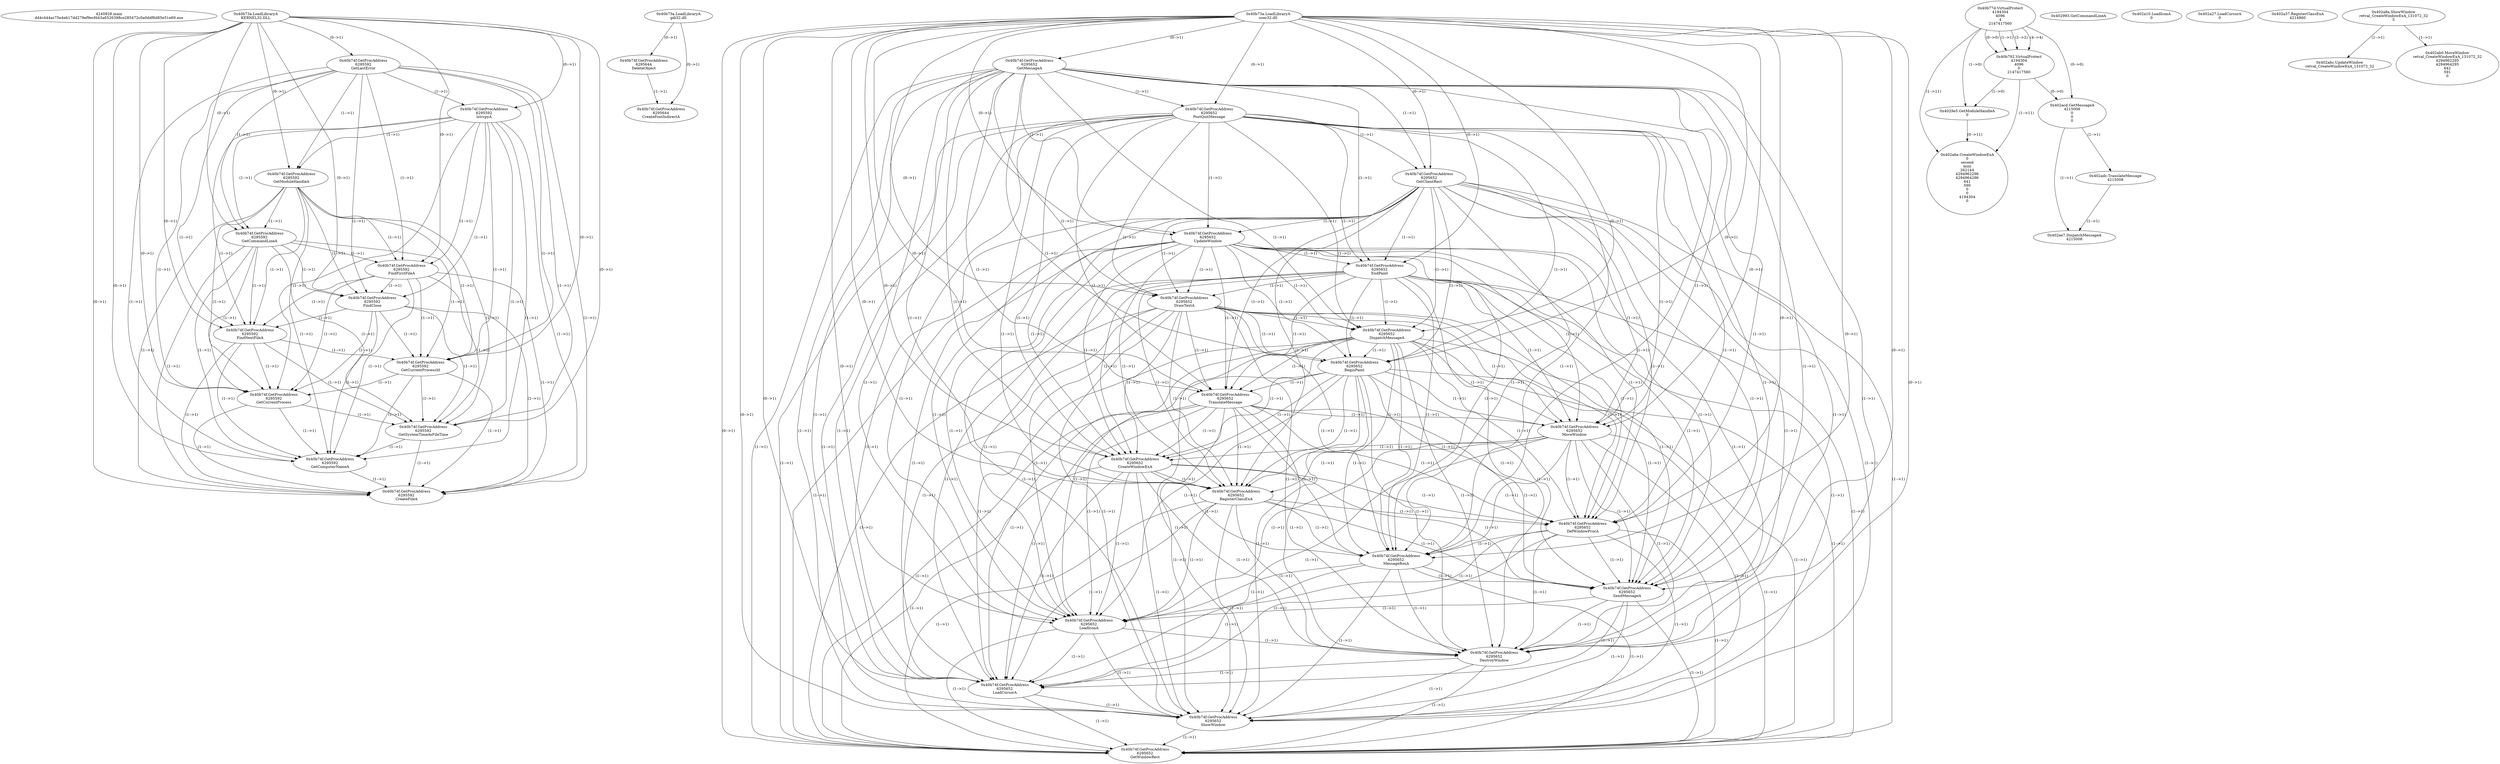 // Global SCDG with merge call
digraph {
	0 [label="4240928.main
dd4c444ac75e4eb17dd279ef9ecfd43a6526398ce285472c0a0ddf6d85e51e69.exe"]
	1 [label="0x40b73a.LoadLibraryA
KERNEL32.DLL"]
	2 [label="0x40b74f.GetProcAddress
6295592
GetLastError"]
	1 -> 2 [label="(0-->1)"]
	3 [label="0x40b74f.GetProcAddress
6295592
lstrcpyA"]
	1 -> 3 [label="(0-->1)"]
	2 -> 3 [label="(1-->1)"]
	4 [label="0x40b74f.GetProcAddress
6295592
GetModuleHandleA"]
	1 -> 4 [label="(0-->1)"]
	2 -> 4 [label="(1-->1)"]
	3 -> 4 [label="(1-->1)"]
	5 [label="0x40b74f.GetProcAddress
6295592
GetCommandLineA"]
	1 -> 5 [label="(0-->1)"]
	2 -> 5 [label="(1-->1)"]
	3 -> 5 [label="(1-->1)"]
	4 -> 5 [label="(1-->1)"]
	6 [label="0x40b74f.GetProcAddress
6295592
FindFirstFileA"]
	1 -> 6 [label="(0-->1)"]
	2 -> 6 [label="(1-->1)"]
	3 -> 6 [label="(1-->1)"]
	4 -> 6 [label="(1-->1)"]
	5 -> 6 [label="(1-->1)"]
	7 [label="0x40b74f.GetProcAddress
6295592
FindClose"]
	1 -> 7 [label="(0-->1)"]
	2 -> 7 [label="(1-->1)"]
	3 -> 7 [label="(1-->1)"]
	4 -> 7 [label="(1-->1)"]
	5 -> 7 [label="(1-->1)"]
	6 -> 7 [label="(1-->1)"]
	8 [label="0x40b74f.GetProcAddress
6295592
FindNextFileA"]
	1 -> 8 [label="(0-->1)"]
	2 -> 8 [label="(1-->1)"]
	3 -> 8 [label="(1-->1)"]
	4 -> 8 [label="(1-->1)"]
	5 -> 8 [label="(1-->1)"]
	6 -> 8 [label="(1-->1)"]
	7 -> 8 [label="(1-->1)"]
	9 [label="0x40b74f.GetProcAddress
6295592
GetCurrentProcessId"]
	1 -> 9 [label="(0-->1)"]
	2 -> 9 [label="(1-->1)"]
	3 -> 9 [label="(1-->1)"]
	4 -> 9 [label="(1-->1)"]
	5 -> 9 [label="(1-->1)"]
	6 -> 9 [label="(1-->1)"]
	7 -> 9 [label="(1-->1)"]
	8 -> 9 [label="(1-->1)"]
	10 [label="0x40b74f.GetProcAddress
6295592
GetCurrentProcess"]
	1 -> 10 [label="(0-->1)"]
	2 -> 10 [label="(1-->1)"]
	3 -> 10 [label="(1-->1)"]
	4 -> 10 [label="(1-->1)"]
	5 -> 10 [label="(1-->1)"]
	6 -> 10 [label="(1-->1)"]
	7 -> 10 [label="(1-->1)"]
	8 -> 10 [label="(1-->1)"]
	9 -> 10 [label="(1-->1)"]
	11 [label="0x40b74f.GetProcAddress
6295592
GetSystemTimeAsFileTime"]
	1 -> 11 [label="(0-->1)"]
	2 -> 11 [label="(1-->1)"]
	3 -> 11 [label="(1-->1)"]
	4 -> 11 [label="(1-->1)"]
	5 -> 11 [label="(1-->1)"]
	6 -> 11 [label="(1-->1)"]
	7 -> 11 [label="(1-->1)"]
	8 -> 11 [label="(1-->1)"]
	9 -> 11 [label="(1-->1)"]
	10 -> 11 [label="(1-->1)"]
	12 [label="0x40b74f.GetProcAddress
6295592
GetComputerNameA"]
	1 -> 12 [label="(0-->1)"]
	2 -> 12 [label="(1-->1)"]
	3 -> 12 [label="(1-->1)"]
	4 -> 12 [label="(1-->1)"]
	5 -> 12 [label="(1-->1)"]
	6 -> 12 [label="(1-->1)"]
	7 -> 12 [label="(1-->1)"]
	8 -> 12 [label="(1-->1)"]
	9 -> 12 [label="(1-->1)"]
	10 -> 12 [label="(1-->1)"]
	11 -> 12 [label="(1-->1)"]
	13 [label="0x40b74f.GetProcAddress
6295592
CreateFileA"]
	1 -> 13 [label="(0-->1)"]
	2 -> 13 [label="(1-->1)"]
	3 -> 13 [label="(1-->1)"]
	4 -> 13 [label="(1-->1)"]
	5 -> 13 [label="(1-->1)"]
	6 -> 13 [label="(1-->1)"]
	7 -> 13 [label="(1-->1)"]
	8 -> 13 [label="(1-->1)"]
	9 -> 13 [label="(1-->1)"]
	10 -> 13 [label="(1-->1)"]
	11 -> 13 [label="(1-->1)"]
	12 -> 13 [label="(1-->1)"]
	14 [label="0x40b73a.LoadLibraryA
gdi32.dll"]
	15 [label="0x40b74f.GetProcAddress
6295644
DeleteObject"]
	14 -> 15 [label="(0-->1)"]
	16 [label="0x40b74f.GetProcAddress
6295644
CreateFontIndirectA"]
	14 -> 16 [label="(0-->1)"]
	15 -> 16 [label="(1-->1)"]
	17 [label="0x40b73a.LoadLibraryA
user32.dll"]
	18 [label="0x40b74f.GetProcAddress
6295652
GetMessageA"]
	17 -> 18 [label="(0-->1)"]
	19 [label="0x40b74f.GetProcAddress
6295652
PostQuitMessage"]
	17 -> 19 [label="(0-->1)"]
	18 -> 19 [label="(1-->1)"]
	20 [label="0x40b74f.GetProcAddress
6295652
GetClientRect"]
	17 -> 20 [label="(0-->1)"]
	18 -> 20 [label="(1-->1)"]
	19 -> 20 [label="(1-->1)"]
	21 [label="0x40b74f.GetProcAddress
6295652
UpdateWindow"]
	17 -> 21 [label="(0-->1)"]
	18 -> 21 [label="(1-->1)"]
	19 -> 21 [label="(1-->1)"]
	20 -> 21 [label="(1-->1)"]
	22 [label="0x40b74f.GetProcAddress
6295652
EndPaint"]
	17 -> 22 [label="(0-->1)"]
	18 -> 22 [label="(1-->1)"]
	19 -> 22 [label="(1-->1)"]
	20 -> 22 [label="(1-->1)"]
	21 -> 22 [label="(1-->1)"]
	23 [label="0x40b74f.GetProcAddress
6295652
DrawTextA"]
	17 -> 23 [label="(0-->1)"]
	18 -> 23 [label="(1-->1)"]
	19 -> 23 [label="(1-->1)"]
	20 -> 23 [label="(1-->1)"]
	21 -> 23 [label="(1-->1)"]
	22 -> 23 [label="(1-->1)"]
	24 [label="0x40b74f.GetProcAddress
6295652
DispatchMessageA"]
	17 -> 24 [label="(0-->1)"]
	18 -> 24 [label="(1-->1)"]
	19 -> 24 [label="(1-->1)"]
	20 -> 24 [label="(1-->1)"]
	21 -> 24 [label="(1-->1)"]
	22 -> 24 [label="(1-->1)"]
	23 -> 24 [label="(1-->1)"]
	25 [label="0x40b74f.GetProcAddress
6295652
BeginPaint"]
	17 -> 25 [label="(0-->1)"]
	18 -> 25 [label="(1-->1)"]
	19 -> 25 [label="(1-->1)"]
	20 -> 25 [label="(1-->1)"]
	21 -> 25 [label="(1-->1)"]
	22 -> 25 [label="(1-->1)"]
	23 -> 25 [label="(1-->1)"]
	24 -> 25 [label="(1-->1)"]
	26 [label="0x40b74f.GetProcAddress
6295652
TranslateMessage"]
	17 -> 26 [label="(0-->1)"]
	18 -> 26 [label="(1-->1)"]
	19 -> 26 [label="(1-->1)"]
	20 -> 26 [label="(1-->1)"]
	21 -> 26 [label="(1-->1)"]
	22 -> 26 [label="(1-->1)"]
	23 -> 26 [label="(1-->1)"]
	24 -> 26 [label="(1-->1)"]
	25 -> 26 [label="(1-->1)"]
	27 [label="0x40b74f.GetProcAddress
6295652
MoveWindow"]
	17 -> 27 [label="(0-->1)"]
	18 -> 27 [label="(1-->1)"]
	19 -> 27 [label="(1-->1)"]
	20 -> 27 [label="(1-->1)"]
	21 -> 27 [label="(1-->1)"]
	22 -> 27 [label="(1-->1)"]
	23 -> 27 [label="(1-->1)"]
	24 -> 27 [label="(1-->1)"]
	25 -> 27 [label="(1-->1)"]
	26 -> 27 [label="(1-->1)"]
	28 [label="0x40b74f.GetProcAddress
6295652
CreateWindowExA"]
	17 -> 28 [label="(0-->1)"]
	18 -> 28 [label="(1-->1)"]
	19 -> 28 [label="(1-->1)"]
	20 -> 28 [label="(1-->1)"]
	21 -> 28 [label="(1-->1)"]
	22 -> 28 [label="(1-->1)"]
	23 -> 28 [label="(1-->1)"]
	24 -> 28 [label="(1-->1)"]
	25 -> 28 [label="(1-->1)"]
	26 -> 28 [label="(1-->1)"]
	27 -> 28 [label="(1-->1)"]
	29 [label="0x40b74f.GetProcAddress
6295652
RegisterClassExA"]
	17 -> 29 [label="(0-->1)"]
	18 -> 29 [label="(1-->1)"]
	19 -> 29 [label="(1-->1)"]
	20 -> 29 [label="(1-->1)"]
	21 -> 29 [label="(1-->1)"]
	22 -> 29 [label="(1-->1)"]
	23 -> 29 [label="(1-->1)"]
	24 -> 29 [label="(1-->1)"]
	25 -> 29 [label="(1-->1)"]
	26 -> 29 [label="(1-->1)"]
	27 -> 29 [label="(1-->1)"]
	28 -> 29 [label="(1-->1)"]
	30 [label="0x40b74f.GetProcAddress
6295652
DefWindowProcA"]
	17 -> 30 [label="(0-->1)"]
	18 -> 30 [label="(1-->1)"]
	19 -> 30 [label="(1-->1)"]
	20 -> 30 [label="(1-->1)"]
	21 -> 30 [label="(1-->1)"]
	22 -> 30 [label="(1-->1)"]
	23 -> 30 [label="(1-->1)"]
	24 -> 30 [label="(1-->1)"]
	25 -> 30 [label="(1-->1)"]
	26 -> 30 [label="(1-->1)"]
	27 -> 30 [label="(1-->1)"]
	28 -> 30 [label="(1-->1)"]
	29 -> 30 [label="(1-->1)"]
	31 [label="0x40b74f.GetProcAddress
6295652
MessageBoxA"]
	17 -> 31 [label="(0-->1)"]
	18 -> 31 [label="(1-->1)"]
	19 -> 31 [label="(1-->1)"]
	20 -> 31 [label="(1-->1)"]
	21 -> 31 [label="(1-->1)"]
	22 -> 31 [label="(1-->1)"]
	23 -> 31 [label="(1-->1)"]
	24 -> 31 [label="(1-->1)"]
	25 -> 31 [label="(1-->1)"]
	26 -> 31 [label="(1-->1)"]
	27 -> 31 [label="(1-->1)"]
	28 -> 31 [label="(1-->1)"]
	29 -> 31 [label="(1-->1)"]
	30 -> 31 [label="(1-->1)"]
	32 [label="0x40b74f.GetProcAddress
6295652
SendMessageA"]
	17 -> 32 [label="(0-->1)"]
	18 -> 32 [label="(1-->1)"]
	19 -> 32 [label="(1-->1)"]
	20 -> 32 [label="(1-->1)"]
	21 -> 32 [label="(1-->1)"]
	22 -> 32 [label="(1-->1)"]
	23 -> 32 [label="(1-->1)"]
	24 -> 32 [label="(1-->1)"]
	25 -> 32 [label="(1-->1)"]
	26 -> 32 [label="(1-->1)"]
	27 -> 32 [label="(1-->1)"]
	28 -> 32 [label="(1-->1)"]
	29 -> 32 [label="(1-->1)"]
	30 -> 32 [label="(1-->1)"]
	31 -> 32 [label="(1-->1)"]
	33 [label="0x40b74f.GetProcAddress
6295652
LoadIconA"]
	17 -> 33 [label="(0-->1)"]
	18 -> 33 [label="(1-->1)"]
	19 -> 33 [label="(1-->1)"]
	20 -> 33 [label="(1-->1)"]
	21 -> 33 [label="(1-->1)"]
	22 -> 33 [label="(1-->1)"]
	23 -> 33 [label="(1-->1)"]
	24 -> 33 [label="(1-->1)"]
	25 -> 33 [label="(1-->1)"]
	26 -> 33 [label="(1-->1)"]
	27 -> 33 [label="(1-->1)"]
	28 -> 33 [label="(1-->1)"]
	29 -> 33 [label="(1-->1)"]
	30 -> 33 [label="(1-->1)"]
	31 -> 33 [label="(1-->1)"]
	32 -> 33 [label="(1-->1)"]
	34 [label="0x40b74f.GetProcAddress
6295652
DestroyWindow"]
	17 -> 34 [label="(0-->1)"]
	18 -> 34 [label="(1-->1)"]
	19 -> 34 [label="(1-->1)"]
	20 -> 34 [label="(1-->1)"]
	21 -> 34 [label="(1-->1)"]
	22 -> 34 [label="(1-->1)"]
	23 -> 34 [label="(1-->1)"]
	24 -> 34 [label="(1-->1)"]
	25 -> 34 [label="(1-->1)"]
	26 -> 34 [label="(1-->1)"]
	27 -> 34 [label="(1-->1)"]
	28 -> 34 [label="(1-->1)"]
	29 -> 34 [label="(1-->1)"]
	30 -> 34 [label="(1-->1)"]
	31 -> 34 [label="(1-->1)"]
	32 -> 34 [label="(1-->1)"]
	33 -> 34 [label="(1-->1)"]
	35 [label="0x40b74f.GetProcAddress
6295652
LoadCursorA"]
	17 -> 35 [label="(0-->1)"]
	18 -> 35 [label="(1-->1)"]
	19 -> 35 [label="(1-->1)"]
	20 -> 35 [label="(1-->1)"]
	21 -> 35 [label="(1-->1)"]
	22 -> 35 [label="(1-->1)"]
	23 -> 35 [label="(1-->1)"]
	24 -> 35 [label="(1-->1)"]
	25 -> 35 [label="(1-->1)"]
	26 -> 35 [label="(1-->1)"]
	27 -> 35 [label="(1-->1)"]
	28 -> 35 [label="(1-->1)"]
	29 -> 35 [label="(1-->1)"]
	30 -> 35 [label="(1-->1)"]
	31 -> 35 [label="(1-->1)"]
	32 -> 35 [label="(1-->1)"]
	33 -> 35 [label="(1-->1)"]
	34 -> 35 [label="(1-->1)"]
	36 [label="0x40b74f.GetProcAddress
6295652
ShowWindow"]
	17 -> 36 [label="(0-->1)"]
	18 -> 36 [label="(1-->1)"]
	19 -> 36 [label="(1-->1)"]
	20 -> 36 [label="(1-->1)"]
	21 -> 36 [label="(1-->1)"]
	22 -> 36 [label="(1-->1)"]
	23 -> 36 [label="(1-->1)"]
	24 -> 36 [label="(1-->1)"]
	25 -> 36 [label="(1-->1)"]
	26 -> 36 [label="(1-->1)"]
	27 -> 36 [label="(1-->1)"]
	28 -> 36 [label="(1-->1)"]
	29 -> 36 [label="(1-->1)"]
	30 -> 36 [label="(1-->1)"]
	31 -> 36 [label="(1-->1)"]
	32 -> 36 [label="(1-->1)"]
	33 -> 36 [label="(1-->1)"]
	34 -> 36 [label="(1-->1)"]
	35 -> 36 [label="(1-->1)"]
	37 [label="0x40b74f.GetProcAddress
6295652
GetWindowRect"]
	17 -> 37 [label="(0-->1)"]
	18 -> 37 [label="(1-->1)"]
	19 -> 37 [label="(1-->1)"]
	20 -> 37 [label="(1-->1)"]
	21 -> 37 [label="(1-->1)"]
	22 -> 37 [label="(1-->1)"]
	23 -> 37 [label="(1-->1)"]
	24 -> 37 [label="(1-->1)"]
	25 -> 37 [label="(1-->1)"]
	26 -> 37 [label="(1-->1)"]
	27 -> 37 [label="(1-->1)"]
	28 -> 37 [label="(1-->1)"]
	29 -> 37 [label="(1-->1)"]
	30 -> 37 [label="(1-->1)"]
	31 -> 37 [label="(1-->1)"]
	32 -> 37 [label="(1-->1)"]
	33 -> 37 [label="(1-->1)"]
	34 -> 37 [label="(1-->1)"]
	35 -> 37 [label="(1-->1)"]
	36 -> 37 [label="(1-->1)"]
	38 [label="0x40b77d.VirtualProtect
4194304
4096
4
2147417560"]
	39 [label="0x40b792.VirtualProtect
4194304
4096
0
2147417560"]
	38 -> 39 [label="(1-->1)"]
	38 -> 39 [label="(2-->2)"]
	38 -> 39 [label="(4-->4)"]
	38 -> 39 [label="(0-->0)"]
	40 [label="0x402993.GetCommandLineA
"]
	41 [label="0x4029e5.GetModuleHandleA
0"]
	38 -> 41 [label="(1-->0)"]
	39 -> 41 [label="(1-->0)"]
	42 [label="0x402a10.LoadIconA
0
"]
	43 [label="0x402a27.LoadCursorA
0
"]
	44 [label="0x402a37.RegisterClassExA
4214960"]
	45 [label="0x402a6e.CreateWindowExA
0
second
mini
262144
4294962296
4294964296
641
590
0
0
4194304
0"]
	38 -> 45 [label="(1-->11)"]
	39 -> 45 [label="(1-->11)"]
	41 -> 45 [label="(0-->11)"]
	46 [label="0x402a8a.ShowWindow
retval_CreateWindowExA_131072_32
5"]
	47 [label="0x402abc.UpdateWindow
retval_CreateWindowExA_131072_32"]
	46 -> 47 [label="(1-->1)"]
	48 [label="0x402acd.GetMessageA
4215008
0
0
0"]
	38 -> 48 [label="(0-->0)"]
	39 -> 48 [label="(0-->0)"]
	49 [label="0x402adc.TranslateMessage
4215008"]
	48 -> 49 [label="(1-->1)"]
	50 [label="0x402ae7.DispatchMessageA
4215008"]
	48 -> 50 [label="(1-->1)"]
	49 -> 50 [label="(1-->1)"]
	51 [label="0x402ab0.MoveWindow
retval_CreateWindowExA_131072_32
4294962295
4294964295
642
591
0"]
	46 -> 51 [label="(1-->1)"]
}
